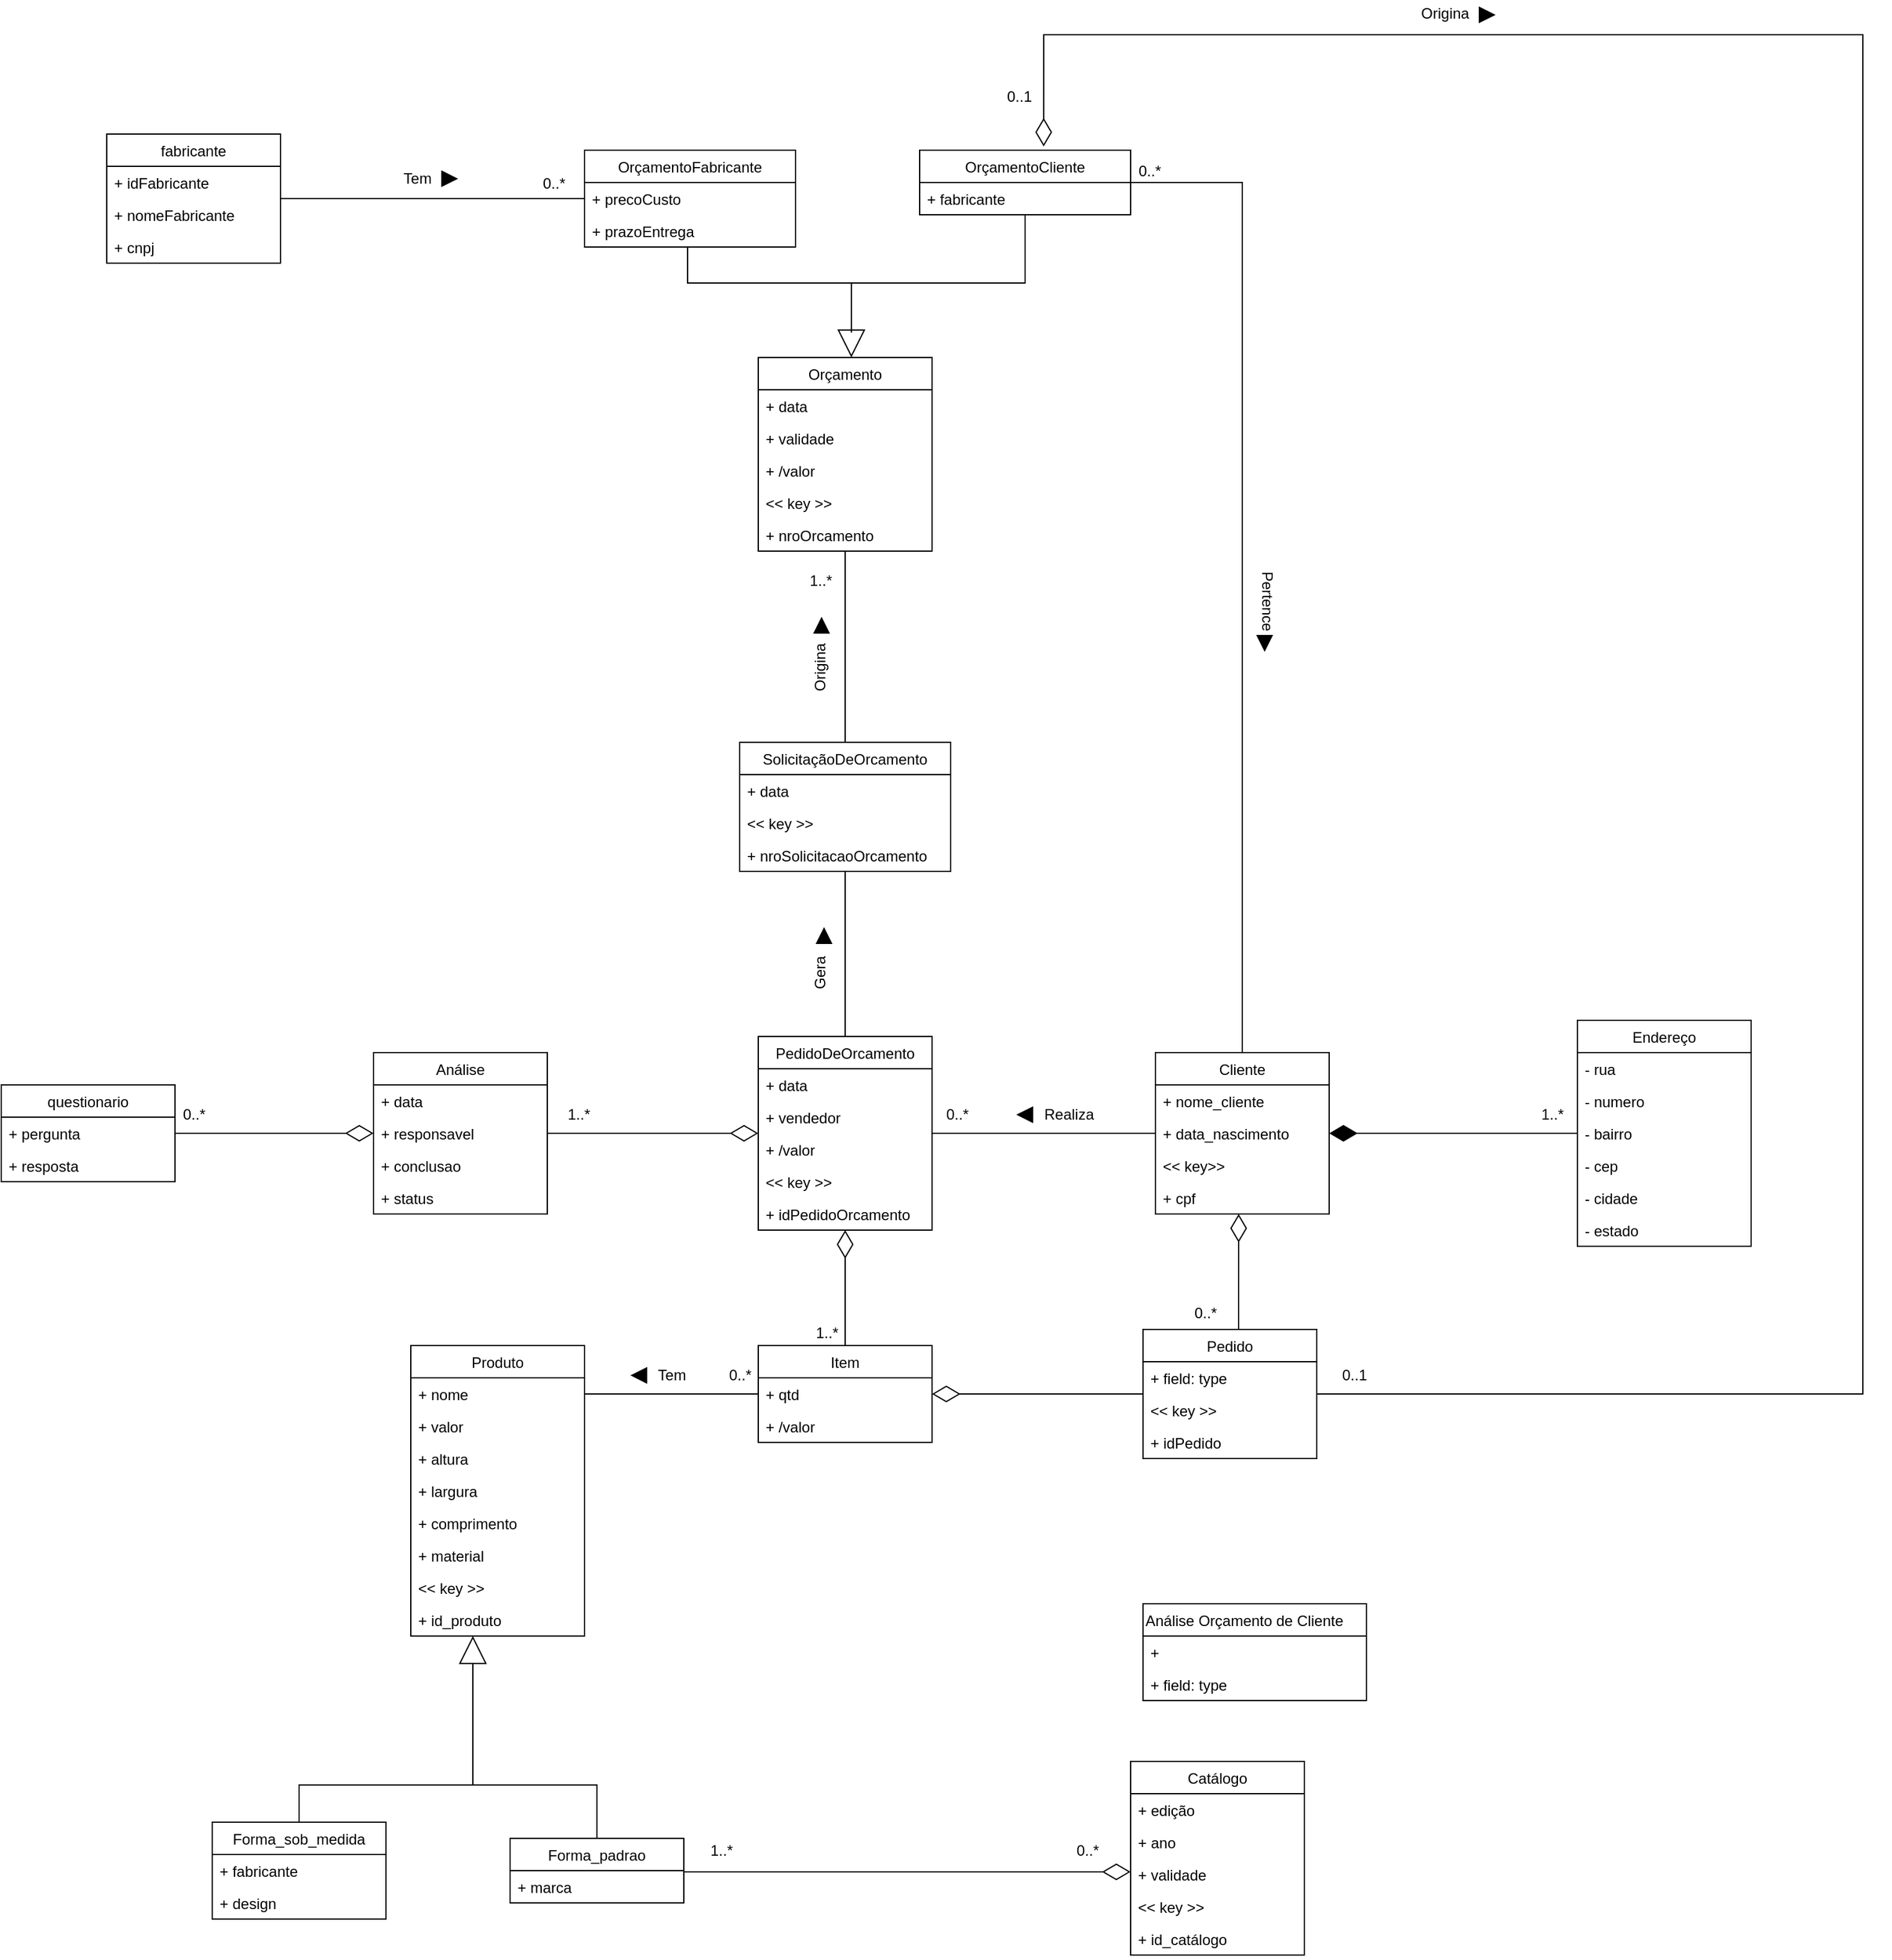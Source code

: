 <mxfile version="14.4.3" type="device"><diagram id="e2vKzV6QuCNSiU2bStXR" name="Page-1"><mxGraphModel dx="2842" dy="1806" grid="1" gridSize="10" guides="1" tooltips="1" connect="1" arrows="1" fold="1" page="1" pageScale="1" pageWidth="1169" pageHeight="827" math="0" shadow="0"><root><mxCell id="0"/><mxCell id="1" parent="0"/><mxCell id="QqTK5S3bP_zu9hFnstNz-24" style="edgeStyle=orthogonalEdgeStyle;rounded=0;orthogonalLoop=1;jettySize=auto;html=1;entryX=0.5;entryY=0;entryDx=0;entryDy=0;endArrow=none;endFill=0;startArrow=diamondThin;startFill=0;endSize=20;startSize=20;" parent="1" source="3a0KTcY0mm09DtscwTLL-5" target="QqTK5S3bP_zu9hFnstNz-14" edge="1"><mxGeometry relative="1" as="geometry"/></mxCell><mxCell id="QqTK5S3bP_zu9hFnstNz-68" style="edgeStyle=orthogonalEdgeStyle;rounded=0;orthogonalLoop=1;jettySize=auto;html=1;startSize=20;endArrow=none;endFill=0;endSize=20;" parent="1" source="3a0KTcY0mm09DtscwTLL-5" target="3a0KTcY0mm09DtscwTLL-1" edge="1"><mxGeometry relative="1" as="geometry"/></mxCell><mxCell id="3a0KTcY0mm09DtscwTLL-5" value="PedidoDeOrcamento" style="swimlane;fontStyle=0;childLayout=stackLayout;horizontal=1;startSize=26;fillColor=none;horizontalStack=0;resizeParent=1;resizeParentMax=0;resizeLast=0;collapsible=1;marginBottom=0;" parent="1" vertex="1"><mxGeometry x="560" y="87" width="140" height="156" as="geometry"/></mxCell><mxCell id="QqTK5S3bP_zu9hFnstNz-36" value="+ data" style="text;strokeColor=none;fillColor=none;align=left;verticalAlign=top;spacingLeft=4;spacingRight=4;overflow=hidden;rotatable=0;points=[[0,0.5],[1,0.5]];portConstraint=eastwest;" parent="3a0KTcY0mm09DtscwTLL-5" vertex="1"><mxGeometry y="26" width="140" height="26" as="geometry"/></mxCell><mxCell id="nL3d8wHXdZ0kr6PMxQUO-36" value="+ vendedor" style="text;strokeColor=none;fillColor=none;align=left;verticalAlign=top;spacingLeft=4;spacingRight=4;overflow=hidden;rotatable=0;points=[[0,0.5],[1,0.5]];portConstraint=eastwest;" vertex="1" parent="3a0KTcY0mm09DtscwTLL-5"><mxGeometry y="52" width="140" height="26" as="geometry"/></mxCell><mxCell id="nL3d8wHXdZ0kr6PMxQUO-37" value="+ /valor" style="text;strokeColor=none;fillColor=none;align=left;verticalAlign=top;spacingLeft=4;spacingRight=4;overflow=hidden;rotatable=0;points=[[0,0.5],[1,0.5]];portConstraint=eastwest;" vertex="1" parent="3a0KTcY0mm09DtscwTLL-5"><mxGeometry y="78" width="140" height="26" as="geometry"/></mxCell><mxCell id="QqTK5S3bP_zu9hFnstNz-37" value="&lt;&lt; key &gt;&gt;" style="text;strokeColor=none;fillColor=none;align=left;verticalAlign=top;spacingLeft=4;spacingRight=4;overflow=hidden;rotatable=0;points=[[0,0.5],[1,0.5]];portConstraint=eastwest;" parent="3a0KTcY0mm09DtscwTLL-5" vertex="1"><mxGeometry y="104" width="140" height="26" as="geometry"/></mxCell><mxCell id="3a0KTcY0mm09DtscwTLL-6" value="+ idPedidoOrcamento" style="text;strokeColor=none;fillColor=none;align=left;verticalAlign=top;spacingLeft=4;spacingRight=4;overflow=hidden;rotatable=0;points=[[0,0.5],[1,0.5]];portConstraint=eastwest;" parent="3a0KTcY0mm09DtscwTLL-5" vertex="1"><mxGeometry y="130" width="140" height="26" as="geometry"/></mxCell><mxCell id="QqTK5S3bP_zu9hFnstNz-82" style="edgeStyle=orthogonalEdgeStyle;rounded=0;orthogonalLoop=1;jettySize=auto;html=1;startArrow=none;startFill=0;startSize=20;endArrow=diamondThin;endFill=0;endSize=20;" parent="1" source="3a0KTcY0mm09DtscwTLL-9" target="3a0KTcY0mm09DtscwTLL-5" edge="1"><mxGeometry relative="1" as="geometry"/></mxCell><mxCell id="3a0KTcY0mm09DtscwTLL-9" value="Análise" style="swimlane;fontStyle=0;childLayout=stackLayout;horizontal=1;startSize=26;fillColor=none;horizontalStack=0;resizeParent=1;resizeParentMax=0;resizeLast=0;collapsible=1;marginBottom=0;" parent="1" vertex="1"><mxGeometry x="250" y="100" width="140" height="130" as="geometry"/></mxCell><mxCell id="QqTK5S3bP_zu9hFnstNz-104" value="+ data" style="text;strokeColor=none;fillColor=none;align=left;verticalAlign=top;spacingLeft=4;spacingRight=4;overflow=hidden;rotatable=0;points=[[0,0.5],[1,0.5]];portConstraint=eastwest;" parent="3a0KTcY0mm09DtscwTLL-9" vertex="1"><mxGeometry y="26" width="140" height="26" as="geometry"/></mxCell><mxCell id="QqTK5S3bP_zu9hFnstNz-103" value="+ responsavel" style="text;strokeColor=none;fillColor=none;align=left;verticalAlign=top;spacingLeft=4;spacingRight=4;overflow=hidden;rotatable=0;points=[[0,0.5],[1,0.5]];portConstraint=eastwest;" parent="3a0KTcY0mm09DtscwTLL-9" vertex="1"><mxGeometry y="52" width="140" height="26" as="geometry"/></mxCell><mxCell id="nL3d8wHXdZ0kr6PMxQUO-34" value="+ conclusao" style="text;strokeColor=none;fillColor=none;align=left;verticalAlign=top;spacingLeft=4;spacingRight=4;overflow=hidden;rotatable=0;points=[[0,0.5],[1,0.5]];portConstraint=eastwest;" vertex="1" parent="3a0KTcY0mm09DtscwTLL-9"><mxGeometry y="78" width="140" height="26" as="geometry"/></mxCell><mxCell id="nL3d8wHXdZ0kr6PMxQUO-35" value="+ status" style="text;strokeColor=none;fillColor=none;align=left;verticalAlign=top;spacingLeft=4;spacingRight=4;overflow=hidden;rotatable=0;points=[[0,0.5],[1,0.5]];portConstraint=eastwest;" vertex="1" parent="3a0KTcY0mm09DtscwTLL-9"><mxGeometry y="104" width="140" height="26" as="geometry"/></mxCell><mxCell id="nL3d8wHXdZ0kr6PMxQUO-57" style="edgeStyle=orthogonalEdgeStyle;rounded=0;orthogonalLoop=1;jettySize=auto;html=1;startArrow=none;startFill=0;startSize=20;endArrow=none;endFill=0;endSize=20;" edge="1" parent="1" source="3a0KTcY0mm09DtscwTLL-13" target="3a0KTcY0mm09DtscwTLL-21"><mxGeometry relative="1" as="geometry"/></mxCell><mxCell id="3a0KTcY0mm09DtscwTLL-13" value="fabricante" style="swimlane;fontStyle=0;childLayout=stackLayout;horizontal=1;startSize=26;fillColor=none;horizontalStack=0;resizeParent=1;resizeParentMax=0;resizeLast=0;collapsible=1;marginBottom=0;" parent="1" vertex="1"><mxGeometry x="35" y="-640" width="140" height="104" as="geometry"/></mxCell><mxCell id="3a0KTcY0mm09DtscwTLL-14" value="+ idFabricante" style="text;strokeColor=none;fillColor=none;align=left;verticalAlign=top;spacingLeft=4;spacingRight=4;overflow=hidden;rotatable=0;points=[[0,0.5],[1,0.5]];portConstraint=eastwest;" parent="3a0KTcY0mm09DtscwTLL-13" vertex="1"><mxGeometry y="26" width="140" height="26" as="geometry"/></mxCell><mxCell id="5_HMCY0WRMJy622-pJbX-13" value="+ nomeFabricante" style="text;strokeColor=none;fillColor=none;align=left;verticalAlign=top;spacingLeft=4;spacingRight=4;overflow=hidden;rotatable=0;points=[[0,0.5],[1,0.5]];portConstraint=eastwest;" parent="3a0KTcY0mm09DtscwTLL-13" vertex="1"><mxGeometry y="52" width="140" height="26" as="geometry"/></mxCell><mxCell id="3a0KTcY0mm09DtscwTLL-15" value="+ cnpj" style="text;strokeColor=none;fillColor=none;align=left;verticalAlign=top;spacingLeft=4;spacingRight=4;overflow=hidden;rotatable=0;points=[[0,0.5],[1,0.5]];portConstraint=eastwest;" parent="3a0KTcY0mm09DtscwTLL-13" vertex="1"><mxGeometry y="78" width="140" height="26" as="geometry"/></mxCell><mxCell id="QqTK5S3bP_zu9hFnstNz-92" style="edgeStyle=orthogonalEdgeStyle;rounded=0;orthogonalLoop=1;jettySize=auto;html=1;entryX=0.5;entryY=0;entryDx=0;entryDy=0;startArrow=none;startFill=0;startSize=14;endArrow=none;endFill=0;endSize=14;" parent="1" source="3a0KTcY0mm09DtscwTLL-17" target="3a0KTcY0mm09DtscwTLL-5" edge="1"><mxGeometry relative="1" as="geometry"/></mxCell><mxCell id="3a0KTcY0mm09DtscwTLL-17" value="SolicitaçãoDeOrcamento" style="swimlane;fontStyle=0;childLayout=stackLayout;horizontal=1;startSize=26;fillColor=none;horizontalStack=0;resizeParent=1;resizeParentMax=0;resizeLast=0;collapsible=1;marginBottom=0;" parent="1" vertex="1"><mxGeometry x="545" y="-150" width="170" height="104" as="geometry"/></mxCell><mxCell id="nL3d8wHXdZ0kr6PMxQUO-42" value="+ data" style="text;strokeColor=none;fillColor=none;align=left;verticalAlign=top;spacingLeft=4;spacingRight=4;overflow=hidden;rotatable=0;points=[[0,0.5],[1,0.5]];portConstraint=eastwest;" vertex="1" parent="3a0KTcY0mm09DtscwTLL-17"><mxGeometry y="26" width="170" height="26" as="geometry"/></mxCell><mxCell id="nL3d8wHXdZ0kr6PMxQUO-43" value="&lt;&lt; key &gt;&gt;" style="text;strokeColor=none;fillColor=none;align=left;verticalAlign=top;spacingLeft=4;spacingRight=4;overflow=hidden;rotatable=0;points=[[0,0.5],[1,0.5]];portConstraint=eastwest;" vertex="1" parent="3a0KTcY0mm09DtscwTLL-17"><mxGeometry y="52" width="170" height="26" as="geometry"/></mxCell><mxCell id="nL3d8wHXdZ0kr6PMxQUO-45" value="+ nroSolicitacaoOrcamento" style="text;strokeColor=none;fillColor=none;align=left;verticalAlign=top;spacingLeft=4;spacingRight=4;overflow=hidden;rotatable=0;points=[[0,0.5],[1,0.5]];portConstraint=eastwest;" vertex="1" parent="3a0KTcY0mm09DtscwTLL-17"><mxGeometry y="78" width="170" height="26" as="geometry"/></mxCell><mxCell id="nL3d8wHXdZ0kr6PMxQUO-55" style="edgeStyle=orthogonalEdgeStyle;rounded=0;orthogonalLoop=1;jettySize=auto;html=1;startArrow=none;startFill=0;startSize=20;endArrow=block;endFill=0;endSize=20;" edge="1" parent="1" source="3a0KTcY0mm09DtscwTLL-21" target="QqTK5S3bP_zu9hFnstNz-26"><mxGeometry relative="1" as="geometry"><Array as="points"><mxPoint x="503" y="-520"/><mxPoint x="635" y="-520"/></Array></mxGeometry></mxCell><mxCell id="3a0KTcY0mm09DtscwTLL-21" value="OrçamentoFabricante" style="swimlane;fontStyle=0;childLayout=stackLayout;horizontal=1;startSize=26;fillColor=none;horizontalStack=0;resizeParent=1;resizeParentMax=0;resizeLast=0;collapsible=1;marginBottom=0;" parent="1" vertex="1"><mxGeometry x="420" y="-627" width="170" height="78" as="geometry"/></mxCell><mxCell id="nL3d8wHXdZ0kr6PMxQUO-70" value="+ precoCusto" style="text;strokeColor=none;fillColor=none;align=left;verticalAlign=top;spacingLeft=4;spacingRight=4;overflow=hidden;rotatable=0;points=[[0,0.5],[1,0.5]];portConstraint=eastwest;" vertex="1" parent="3a0KTcY0mm09DtscwTLL-21"><mxGeometry y="26" width="170" height="26" as="geometry"/></mxCell><mxCell id="nL3d8wHXdZ0kr6PMxQUO-71" value="+ prazoEntrega" style="text;strokeColor=none;fillColor=none;align=left;verticalAlign=top;spacingLeft=4;spacingRight=4;overflow=hidden;rotatable=0;points=[[0,0.5],[1,0.5]];portConstraint=eastwest;" vertex="1" parent="3a0KTcY0mm09DtscwTLL-21"><mxGeometry y="52" width="170" height="26" as="geometry"/></mxCell><mxCell id="QqTK5S3bP_zu9hFnstNz-48" style="edgeStyle=orthogonalEdgeStyle;rounded=0;orthogonalLoop=1;jettySize=auto;html=1;endArrow=diamondThin;endFill=1;endSize=20;startSize=20;" parent="1" source="QqTK5S3bP_zu9hFnstNz-6" target="3a0KTcY0mm09DtscwTLL-1" edge="1"><mxGeometry relative="1" as="geometry"/></mxCell><mxCell id="QqTK5S3bP_zu9hFnstNz-6" value="Endereço" style="swimlane;fontStyle=0;childLayout=stackLayout;horizontal=1;startSize=26;fillColor=none;horizontalStack=0;resizeParent=1;resizeParentMax=0;resizeLast=0;collapsible=1;marginBottom=0;" parent="1" vertex="1"><mxGeometry x="1220" y="74" width="140" height="182" as="geometry"/></mxCell><mxCell id="QqTK5S3bP_zu9hFnstNz-7" value="- rua" style="text;strokeColor=none;fillColor=none;align=left;verticalAlign=top;spacingLeft=4;spacingRight=4;overflow=hidden;rotatable=0;points=[[0,0.5],[1,0.5]];portConstraint=eastwest;" parent="QqTK5S3bP_zu9hFnstNz-6" vertex="1"><mxGeometry y="26" width="140" height="26" as="geometry"/></mxCell><mxCell id="QqTK5S3bP_zu9hFnstNz-8" value="- numero" style="text;strokeColor=none;fillColor=none;align=left;verticalAlign=top;spacingLeft=4;spacingRight=4;overflow=hidden;rotatable=0;points=[[0,0.5],[1,0.5]];portConstraint=eastwest;" parent="QqTK5S3bP_zu9hFnstNz-6" vertex="1"><mxGeometry y="52" width="140" height="26" as="geometry"/></mxCell><mxCell id="QqTK5S3bP_zu9hFnstNz-9" value="- bairro" style="text;strokeColor=none;fillColor=none;align=left;verticalAlign=top;spacingLeft=4;spacingRight=4;overflow=hidden;rotatable=0;points=[[0,0.5],[1,0.5]];portConstraint=eastwest;" parent="QqTK5S3bP_zu9hFnstNz-6" vertex="1"><mxGeometry y="78" width="140" height="26" as="geometry"/></mxCell><mxCell id="QqTK5S3bP_zu9hFnstNz-10" value="- cep" style="text;strokeColor=none;fillColor=none;align=left;verticalAlign=top;spacingLeft=4;spacingRight=4;overflow=hidden;rotatable=0;points=[[0,0.5],[1,0.5]];portConstraint=eastwest;" parent="QqTK5S3bP_zu9hFnstNz-6" vertex="1"><mxGeometry y="104" width="140" height="26" as="geometry"/></mxCell><mxCell id="QqTK5S3bP_zu9hFnstNz-11" value="- cidade" style="text;strokeColor=none;fillColor=none;align=left;verticalAlign=top;spacingLeft=4;spacingRight=4;overflow=hidden;rotatable=0;points=[[0,0.5],[1,0.5]];portConstraint=eastwest;" parent="QqTK5S3bP_zu9hFnstNz-6" vertex="1"><mxGeometry y="130" width="140" height="26" as="geometry"/></mxCell><mxCell id="QqTK5S3bP_zu9hFnstNz-12" value="- estado" style="text;strokeColor=none;fillColor=none;align=left;verticalAlign=top;spacingLeft=4;spacingRight=4;overflow=hidden;rotatable=0;points=[[0,0.5],[1,0.5]];portConstraint=eastwest;" parent="QqTK5S3bP_zu9hFnstNz-6" vertex="1"><mxGeometry y="156" width="140" height="26" as="geometry"/></mxCell><mxCell id="QqTK5S3bP_zu9hFnstNz-14" value="Item" style="swimlane;fontStyle=0;childLayout=stackLayout;horizontal=1;startSize=26;fillColor=none;horizontalStack=0;resizeParent=1;resizeParentMax=0;resizeLast=0;collapsible=1;marginBottom=0;align=center;" parent="1" vertex="1"><mxGeometry x="560" y="336" width="140" height="78" as="geometry"/></mxCell><mxCell id="QqTK5S3bP_zu9hFnstNz-15" value="+ qtd" style="text;strokeColor=none;fillColor=none;align=left;verticalAlign=top;spacingLeft=4;spacingRight=4;overflow=hidden;rotatable=0;points=[[0,0.5],[1,0.5]];portConstraint=eastwest;" parent="QqTK5S3bP_zu9hFnstNz-14" vertex="1"><mxGeometry y="26" width="140" height="26" as="geometry"/></mxCell><mxCell id="QqTK5S3bP_zu9hFnstNz-16" value="+ /valor" style="text;strokeColor=none;fillColor=none;align=left;verticalAlign=top;spacingLeft=4;spacingRight=4;overflow=hidden;rotatable=0;points=[[0,0.5],[1,0.5]];portConstraint=eastwest;" parent="QqTK5S3bP_zu9hFnstNz-14" vertex="1"><mxGeometry y="52" width="140" height="26" as="geometry"/></mxCell><mxCell id="QqTK5S3bP_zu9hFnstNz-67" style="edgeStyle=orthogonalEdgeStyle;rounded=0;orthogonalLoop=1;jettySize=auto;html=1;startSize=20;endArrow=none;endFill=0;endSize=20;" parent="1" source="QqTK5S3bP_zu9hFnstNz-18" target="QqTK5S3bP_zu9hFnstNz-14" edge="1"><mxGeometry relative="1" as="geometry"><Array as="points"><mxPoint x="460" y="375"/><mxPoint x="460" y="375"/></Array></mxGeometry></mxCell><mxCell id="QqTK5S3bP_zu9hFnstNz-18" value="Produto" style="swimlane;fontStyle=0;childLayout=stackLayout;horizontal=1;startSize=26;fillColor=none;horizontalStack=0;resizeParent=1;resizeParentMax=0;resizeLast=0;collapsible=1;marginBottom=0;align=center;" parent="1" vertex="1"><mxGeometry x="280" y="336" width="140" height="234" as="geometry"/></mxCell><mxCell id="QqTK5S3bP_zu9hFnstNz-19" value="+ nome" style="text;strokeColor=none;fillColor=none;align=left;verticalAlign=top;spacingLeft=4;spacingRight=4;overflow=hidden;rotatable=0;points=[[0,0.5],[1,0.5]];portConstraint=eastwest;" parent="QqTK5S3bP_zu9hFnstNz-18" vertex="1"><mxGeometry y="26" width="140" height="26" as="geometry"/></mxCell><mxCell id="QqTK5S3bP_zu9hFnstNz-20" value="+ valor" style="text;strokeColor=none;fillColor=none;align=left;verticalAlign=top;spacingLeft=4;spacingRight=4;overflow=hidden;rotatable=0;points=[[0,0.5],[1,0.5]];portConstraint=eastwest;" parent="QqTK5S3bP_zu9hFnstNz-18" vertex="1"><mxGeometry y="52" width="140" height="26" as="geometry"/></mxCell><mxCell id="QqTK5S3bP_zu9hFnstNz-40" value="+ altura" style="text;strokeColor=none;fillColor=none;align=left;verticalAlign=top;spacingLeft=4;spacingRight=4;overflow=hidden;rotatable=0;points=[[0,0.5],[1,0.5]];portConstraint=eastwest;" parent="QqTK5S3bP_zu9hFnstNz-18" vertex="1"><mxGeometry y="78" width="140" height="26" as="geometry"/></mxCell><mxCell id="QqTK5S3bP_zu9hFnstNz-41" value="+ largura" style="text;strokeColor=none;fillColor=none;align=left;verticalAlign=top;spacingLeft=4;spacingRight=4;overflow=hidden;rotatable=0;points=[[0,0.5],[1,0.5]];portConstraint=eastwest;" parent="QqTK5S3bP_zu9hFnstNz-18" vertex="1"><mxGeometry y="104" width="140" height="26" as="geometry"/></mxCell><mxCell id="QqTK5S3bP_zu9hFnstNz-42" value="+ comprimento" style="text;strokeColor=none;fillColor=none;align=left;verticalAlign=top;spacingLeft=4;spacingRight=4;overflow=hidden;rotatable=0;points=[[0,0.5],[1,0.5]];portConstraint=eastwest;" parent="QqTK5S3bP_zu9hFnstNz-18" vertex="1"><mxGeometry y="130" width="140" height="26" as="geometry"/></mxCell><mxCell id="QqTK5S3bP_zu9hFnstNz-44" value="+ material" style="text;strokeColor=none;fillColor=none;align=left;verticalAlign=top;spacingLeft=4;spacingRight=4;overflow=hidden;rotatable=0;points=[[0,0.5],[1,0.5]];portConstraint=eastwest;" parent="QqTK5S3bP_zu9hFnstNz-18" vertex="1"><mxGeometry y="156" width="140" height="26" as="geometry"/></mxCell><mxCell id="nL3d8wHXdZ0kr6PMxQUO-83" value="&lt;&lt; key &gt;&gt;" style="text;strokeColor=none;fillColor=none;align=left;verticalAlign=top;spacingLeft=4;spacingRight=4;overflow=hidden;rotatable=0;points=[[0,0.5],[1,0.5]];portConstraint=eastwest;" vertex="1" parent="QqTK5S3bP_zu9hFnstNz-18"><mxGeometry y="182" width="140" height="26" as="geometry"/></mxCell><mxCell id="QqTK5S3bP_zu9hFnstNz-21" value="+ id_produto" style="text;strokeColor=none;fillColor=none;align=left;verticalAlign=top;spacingLeft=4;spacingRight=4;overflow=hidden;rotatable=0;points=[[0,0.5],[1,0.5]];portConstraint=eastwest;" parent="QqTK5S3bP_zu9hFnstNz-18" vertex="1"><mxGeometry y="208" width="140" height="26" as="geometry"/></mxCell><mxCell id="QqTK5S3bP_zu9hFnstNz-93" style="edgeStyle=orthogonalEdgeStyle;rounded=0;orthogonalLoop=1;jettySize=auto;html=1;startArrow=none;startFill=0;startSize=14;endArrow=none;endFill=0;endSize=14;" parent="1" source="QqTK5S3bP_zu9hFnstNz-26" target="3a0KTcY0mm09DtscwTLL-17" edge="1"><mxGeometry relative="1" as="geometry"/></mxCell><mxCell id="QqTK5S3bP_zu9hFnstNz-26" value="Orçamento" style="swimlane;fontStyle=0;childLayout=stackLayout;horizontal=1;startSize=26;fillColor=none;horizontalStack=0;resizeParent=1;resizeParentMax=0;resizeLast=0;collapsible=1;marginBottom=0;align=center;" parent="1" vertex="1"><mxGeometry x="560" y="-460" width="140" height="156" as="geometry"/></mxCell><mxCell id="nL3d8wHXdZ0kr6PMxQUO-41" value="+ data" style="text;strokeColor=none;fillColor=none;align=left;verticalAlign=top;spacingLeft=4;spacingRight=4;overflow=hidden;rotatable=0;points=[[0,0.5],[1,0.5]];portConstraint=eastwest;" vertex="1" parent="QqTK5S3bP_zu9hFnstNz-26"><mxGeometry y="26" width="140" height="26" as="geometry"/></mxCell><mxCell id="nL3d8wHXdZ0kr6PMxQUO-63" value="+ validade" style="text;strokeColor=none;fillColor=none;align=left;verticalAlign=top;spacingLeft=4;spacingRight=4;overflow=hidden;rotatable=0;points=[[0,0.5],[1,0.5]];portConstraint=eastwest;" vertex="1" parent="QqTK5S3bP_zu9hFnstNz-26"><mxGeometry y="52" width="140" height="26" as="geometry"/></mxCell><mxCell id="nL3d8wHXdZ0kr6PMxQUO-64" value="+ /valor" style="text;strokeColor=none;fillColor=none;align=left;verticalAlign=top;spacingLeft=4;spacingRight=4;overflow=hidden;rotatable=0;points=[[0,0.5],[1,0.5]];portConstraint=eastwest;" vertex="1" parent="QqTK5S3bP_zu9hFnstNz-26"><mxGeometry y="78" width="140" height="26" as="geometry"/></mxCell><mxCell id="nL3d8wHXdZ0kr6PMxQUO-44" value="&lt;&lt; key &gt;&gt;" style="text;strokeColor=none;fillColor=none;align=left;verticalAlign=top;spacingLeft=4;spacingRight=4;overflow=hidden;rotatable=0;points=[[0,0.5],[1,0.5]];portConstraint=eastwest;" vertex="1" parent="QqTK5S3bP_zu9hFnstNz-26"><mxGeometry y="104" width="140" height="26" as="geometry"/></mxCell><mxCell id="nL3d8wHXdZ0kr6PMxQUO-46" value="+ nroOrcamento" style="text;strokeColor=none;fillColor=none;align=left;verticalAlign=top;spacingLeft=4;spacingRight=4;overflow=hidden;rotatable=0;points=[[0,0.5],[1,0.5]];portConstraint=eastwest;" vertex="1" parent="QqTK5S3bP_zu9hFnstNz-26"><mxGeometry y="130" width="140" height="26" as="geometry"/></mxCell><mxCell id="QqTK5S3bP_zu9hFnstNz-83" style="edgeStyle=orthogonalEdgeStyle;rounded=0;orthogonalLoop=1;jettySize=auto;html=1;startArrow=none;startFill=0;startSize=14;endArrow=diamondThin;endFill=0;endSize=20;" parent="1" source="QqTK5S3bP_zu9hFnstNz-31" target="3a0KTcY0mm09DtscwTLL-9" edge="1"><mxGeometry relative="1" as="geometry"/></mxCell><mxCell id="QqTK5S3bP_zu9hFnstNz-31" value="questionario" style="swimlane;fontStyle=0;childLayout=stackLayout;horizontal=1;startSize=26;fillColor=none;horizontalStack=0;resizeParent=1;resizeParentMax=0;resizeLast=0;collapsible=1;marginBottom=0;align=center;" parent="1" vertex="1"><mxGeometry x="-50" y="126" width="140" height="78" as="geometry"/></mxCell><mxCell id="nL3d8wHXdZ0kr6PMxQUO-28" value="+ pergunta" style="text;strokeColor=none;fillColor=none;align=left;verticalAlign=top;spacingLeft=4;spacingRight=4;overflow=hidden;rotatable=0;points=[[0,0.5],[1,0.5]];portConstraint=eastwest;" vertex="1" parent="QqTK5S3bP_zu9hFnstNz-31"><mxGeometry y="26" width="140" height="26" as="geometry"/></mxCell><mxCell id="nL3d8wHXdZ0kr6PMxQUO-29" value="+ resposta" style="text;strokeColor=none;fillColor=none;align=left;verticalAlign=top;spacingLeft=4;spacingRight=4;overflow=hidden;rotatable=0;points=[[0,0.5],[1,0.5]];portConstraint=eastwest;" vertex="1" parent="QqTK5S3bP_zu9hFnstNz-31"><mxGeometry y="52" width="140" height="26" as="geometry"/></mxCell><mxCell id="QqTK5S3bP_zu9hFnstNz-43" style="edgeStyle=orthogonalEdgeStyle;rounded=0;orthogonalLoop=1;jettySize=auto;html=1;endArrow=block;endFill=0;startArrow=none;startFill=0;endSize=20;exitX=0.5;exitY=0;exitDx=0;exitDy=0;" parent="1" source="QqTK5S3bP_zu9hFnstNz-39" target="QqTK5S3bP_zu9hFnstNz-18" edge="1"><mxGeometry relative="1" as="geometry"><Array as="points"><mxPoint x="330" y="690"/></Array></mxGeometry></mxCell><mxCell id="QqTK5S3bP_zu9hFnstNz-39" value="Forma_sob_medida" style="swimlane;fontStyle=0;childLayout=stackLayout;horizontal=1;startSize=26;fillColor=none;horizontalStack=0;resizeParent=1;resizeParentMax=0;resizeLast=0;collapsible=1;marginBottom=0;align=center;" parent="1" vertex="1"><mxGeometry x="120" y="720" width="140" height="78" as="geometry"/></mxCell><mxCell id="nL3d8wHXdZ0kr6PMxQUO-10" value="+ fabricante" style="text;strokeColor=none;fillColor=none;align=left;verticalAlign=top;spacingLeft=4;spacingRight=4;overflow=hidden;rotatable=0;points=[[0,0.5],[1,0.5]];portConstraint=eastwest;" vertex="1" parent="QqTK5S3bP_zu9hFnstNz-39"><mxGeometry y="26" width="140" height="26" as="geometry"/></mxCell><mxCell id="QqTK5S3bP_zu9hFnstNz-45" value="+ design" style="text;strokeColor=none;fillColor=none;align=left;verticalAlign=top;spacingLeft=4;spacingRight=4;overflow=hidden;rotatable=0;points=[[0,0.5],[1,0.5]];portConstraint=eastwest;" parent="QqTK5S3bP_zu9hFnstNz-39" vertex="1"><mxGeometry y="52" width="140" height="26" as="geometry"/></mxCell><mxCell id="3a0KTcY0mm09DtscwTLL-1" value="Cliente" style="swimlane;fontStyle=0;childLayout=stackLayout;horizontal=1;startSize=26;fillColor=none;horizontalStack=0;resizeParent=1;resizeParentMax=0;resizeLast=0;collapsible=1;marginBottom=0;" parent="1" vertex="1"><mxGeometry x="880" y="100" width="140" height="130" as="geometry"/></mxCell><mxCell id="3a0KTcY0mm09DtscwTLL-2" value="+ nome_cliente" style="text;strokeColor=none;fillColor=none;align=left;verticalAlign=top;spacingLeft=4;spacingRight=4;overflow=hidden;rotatable=0;points=[[0,0.5],[1,0.5]];portConstraint=eastwest;" parent="3a0KTcY0mm09DtscwTLL-1" vertex="1"><mxGeometry y="26" width="140" height="26" as="geometry"/></mxCell><mxCell id="5_HMCY0WRMJy622-pJbX-9" value="+ data_nascimento" style="text;strokeColor=none;fillColor=none;align=left;verticalAlign=top;spacingLeft=4;spacingRight=4;overflow=hidden;rotatable=0;points=[[0,0.5],[1,0.5]];portConstraint=eastwest;" parent="3a0KTcY0mm09DtscwTLL-1" vertex="1"><mxGeometry y="52" width="140" height="26" as="geometry"/></mxCell><mxCell id="QqTK5S3bP_zu9hFnstNz-1" value="&lt;&lt; key&gt;&gt;" style="text;strokeColor=none;fillColor=none;align=left;verticalAlign=top;spacingLeft=4;spacingRight=4;overflow=hidden;rotatable=0;points=[[0,0.5],[1,0.5]];portConstraint=eastwest;" parent="3a0KTcY0mm09DtscwTLL-1" vertex="1"><mxGeometry y="78" width="140" height="26" as="geometry"/></mxCell><mxCell id="3a0KTcY0mm09DtscwTLL-4" value="+ cpf" style="text;strokeColor=none;fillColor=none;align=left;verticalAlign=top;spacingLeft=4;spacingRight=4;overflow=hidden;rotatable=0;points=[[0,0.5],[1,0.5]];portConstraint=eastwest;" parent="3a0KTcY0mm09DtscwTLL-1" vertex="1"><mxGeometry y="104" width="140" height="26" as="geometry"/></mxCell><mxCell id="QqTK5S3bP_zu9hFnstNz-69" style="edgeStyle=orthogonalEdgeStyle;rounded=0;orthogonalLoop=1;jettySize=auto;html=1;entryX=0.5;entryY=0;entryDx=0;entryDy=0;startSize=20;endArrow=none;endFill=0;endSize=20;" parent="1" source="QqTK5S3bP_zu9hFnstNz-51" target="3a0KTcY0mm09DtscwTLL-1" edge="1"><mxGeometry relative="1" as="geometry"/></mxCell><mxCell id="nL3d8wHXdZ0kr6PMxQUO-56" style="edgeStyle=orthogonalEdgeStyle;rounded=0;orthogonalLoop=1;jettySize=auto;html=1;startArrow=none;startFill=0;startSize=20;endArrow=none;endFill=0;endSize=20;" edge="1" parent="1" source="QqTK5S3bP_zu9hFnstNz-51"><mxGeometry relative="1" as="geometry"><mxPoint x="635" y="-480" as="targetPoint"/><Array as="points"><mxPoint x="775" y="-520"/><mxPoint x="635" y="-520"/></Array></mxGeometry></mxCell><mxCell id="QqTK5S3bP_zu9hFnstNz-51" value="OrçamentoCliente" style="swimlane;fontStyle=0;childLayout=stackLayout;horizontal=1;startSize=26;fillColor=none;horizontalStack=0;resizeParent=1;resizeParentMax=0;resizeLast=0;collapsible=1;marginBottom=0;" parent="1" vertex="1"><mxGeometry x="690" y="-627" width="170" height="52" as="geometry"/></mxCell><mxCell id="QqTK5S3bP_zu9hFnstNz-54" value="+ fabricante" style="text;strokeColor=none;fillColor=none;align=left;verticalAlign=top;spacingLeft=4;spacingRight=4;overflow=hidden;rotatable=0;points=[[0,0.5],[1,0.5]];portConstraint=eastwest;" parent="QqTK5S3bP_zu9hFnstNz-51" vertex="1"><mxGeometry y="26" width="170" height="26" as="geometry"/></mxCell><mxCell id="QqTK5S3bP_zu9hFnstNz-70" value="1..*" style="text;html=1;strokeColor=none;fillColor=none;align=center;verticalAlign=middle;whiteSpace=wrap;rounded=0;" parent="1" vertex="1"><mxGeometry x="1180" y="140" width="40" height="20" as="geometry"/></mxCell><mxCell id="QqTK5S3bP_zu9hFnstNz-72" value="0..*" style="text;html=1;align=center;verticalAlign=middle;resizable=0;points=[];autosize=1;" parent="1" vertex="1"><mxGeometry x="705" y="140" width="30" height="20" as="geometry"/></mxCell><mxCell id="QqTK5S3bP_zu9hFnstNz-73" value="1..*" style="text;html=1;align=center;verticalAlign=middle;resizable=0;points=[];autosize=1;" parent="1" vertex="1"><mxGeometry x="600" y="316" width="30" height="20" as="geometry"/></mxCell><mxCell id="QqTK5S3bP_zu9hFnstNz-75" value="0..*" style="text;html=1;align=center;verticalAlign=middle;resizable=0;points=[];autosize=1;" parent="1" vertex="1"><mxGeometry x="530" y="350" width="30" height="20" as="geometry"/></mxCell><mxCell id="QqTK5S3bP_zu9hFnstNz-85" value="1..*" style="text;html=1;align=center;verticalAlign=middle;resizable=0;points=[];autosize=1;" parent="1" vertex="1"><mxGeometry x="400" y="140" width="30" height="20" as="geometry"/></mxCell><mxCell id="QqTK5S3bP_zu9hFnstNz-86" value="0..*" style="text;html=1;align=center;verticalAlign=middle;resizable=0;points=[];autosize=1;" parent="1" vertex="1"><mxGeometry x="90" y="140" width="30" height="20" as="geometry"/></mxCell><mxCell id="QqTK5S3bP_zu9hFnstNz-98" value="0..*" style="text;html=1;align=center;verticalAlign=middle;resizable=0;points=[];autosize=1;" parent="1" vertex="1"><mxGeometry x="380" y="-610" width="30" height="20" as="geometry"/></mxCell><mxCell id="QqTK5S3bP_zu9hFnstNz-101" value="0..*" style="text;html=1;align=center;verticalAlign=middle;resizable=0;points=[];autosize=1;" parent="1" vertex="1"><mxGeometry x="860" y="-620" width="30" height="20" as="geometry"/></mxCell><mxCell id="nL3d8wHXdZ0kr6PMxQUO-16" style="edgeStyle=orthogonalEdgeStyle;rounded=0;orthogonalLoop=1;jettySize=auto;html=1;endArrow=none;endFill=0;" edge="1" parent="1" source="nL3d8wHXdZ0kr6PMxQUO-1"><mxGeometry relative="1" as="geometry"><mxPoint x="330" y="600" as="targetPoint"/><Array as="points"><mxPoint x="430" y="690"/><mxPoint x="330" y="690"/></Array></mxGeometry></mxCell><mxCell id="nL3d8wHXdZ0kr6PMxQUO-1" value="Forma_padrao" style="swimlane;fontStyle=0;childLayout=stackLayout;horizontal=1;startSize=26;fillColor=none;horizontalStack=0;resizeParent=1;resizeParentMax=0;resizeLast=0;collapsible=1;marginBottom=0;align=center;" vertex="1" parent="1"><mxGeometry x="360" y="733" width="140" height="52" as="geometry"/></mxCell><mxCell id="nL3d8wHXdZ0kr6PMxQUO-11" value="+ marca" style="text;strokeColor=none;fillColor=none;align=left;verticalAlign=top;spacingLeft=4;spacingRight=4;overflow=hidden;rotatable=0;points=[[0,0.5],[1,0.5]];portConstraint=eastwest;" vertex="1" parent="nL3d8wHXdZ0kr6PMxQUO-1"><mxGeometry y="26" width="140" height="26" as="geometry"/></mxCell><mxCell id="nL3d8wHXdZ0kr6PMxQUO-19" style="edgeStyle=orthogonalEdgeStyle;rounded=0;orthogonalLoop=1;jettySize=auto;html=1;entryX=1;entryY=0.5;entryDx=0;entryDy=0;endArrow=none;endFill=0;endSize=20;startSize=20;startArrow=diamondThin;startFill=0;" edge="1" parent="1" source="nL3d8wHXdZ0kr6PMxQUO-12" target="nL3d8wHXdZ0kr6PMxQUO-11"><mxGeometry relative="1" as="geometry"><Array as="points"><mxPoint x="500" y="760"/></Array></mxGeometry></mxCell><mxCell id="nL3d8wHXdZ0kr6PMxQUO-12" value="Catálogo" style="swimlane;fontStyle=0;childLayout=stackLayout;horizontal=1;startSize=26;fillColor=none;horizontalStack=0;resizeParent=1;resizeParentMax=0;resizeLast=0;collapsible=1;marginBottom=0;" vertex="1" parent="1"><mxGeometry x="860" y="671" width="140" height="156" as="geometry"/></mxCell><mxCell id="nL3d8wHXdZ0kr6PMxQUO-17" value="+ edição" style="text;strokeColor=none;fillColor=none;align=left;verticalAlign=top;spacingLeft=4;spacingRight=4;overflow=hidden;rotatable=0;points=[[0,0.5],[1,0.5]];portConstraint=eastwest;" vertex="1" parent="nL3d8wHXdZ0kr6PMxQUO-12"><mxGeometry y="26" width="140" height="26" as="geometry"/></mxCell><mxCell id="nL3d8wHXdZ0kr6PMxQUO-18" value="+ ano" style="text;strokeColor=none;fillColor=none;align=left;verticalAlign=top;spacingLeft=4;spacingRight=4;overflow=hidden;rotatable=0;points=[[0,0.5],[1,0.5]];portConstraint=eastwest;" vertex="1" parent="nL3d8wHXdZ0kr6PMxQUO-12"><mxGeometry y="52" width="140" height="26" as="geometry"/></mxCell><mxCell id="nL3d8wHXdZ0kr6PMxQUO-20" value="+ validade" style="text;strokeColor=none;fillColor=none;align=left;verticalAlign=top;spacingLeft=4;spacingRight=4;overflow=hidden;rotatable=0;points=[[0,0.5],[1,0.5]];portConstraint=eastwest;" vertex="1" parent="nL3d8wHXdZ0kr6PMxQUO-12"><mxGeometry y="78" width="140" height="26" as="geometry"/></mxCell><mxCell id="QqTK5S3bP_zu9hFnstNz-22" value="&lt;&lt; key &gt;&gt;" style="text;strokeColor=none;fillColor=none;align=left;verticalAlign=top;spacingLeft=4;spacingRight=4;overflow=hidden;rotatable=0;points=[[0,0.5],[1,0.5]];portConstraint=eastwest;" parent="nL3d8wHXdZ0kr6PMxQUO-12" vertex="1"><mxGeometry y="104" width="140" height="26" as="geometry"/></mxCell><mxCell id="nL3d8wHXdZ0kr6PMxQUO-15" value="+ id_catálogo" style="text;strokeColor=none;fillColor=none;align=left;verticalAlign=top;spacingLeft=4;spacingRight=4;overflow=hidden;rotatable=0;points=[[0,0.5],[1,0.5]];portConstraint=eastwest;" vertex="1" parent="nL3d8wHXdZ0kr6PMxQUO-12"><mxGeometry y="130" width="140" height="26" as="geometry"/></mxCell><mxCell id="nL3d8wHXdZ0kr6PMxQUO-21" value="0..*" style="text;html=1;align=center;verticalAlign=middle;resizable=0;points=[];autosize=1;" vertex="1" parent="1"><mxGeometry x="810" y="733" width="30" height="20" as="geometry"/></mxCell><mxCell id="nL3d8wHXdZ0kr6PMxQUO-22" value="1..*" style="text;html=1;align=center;verticalAlign=middle;resizable=0;points=[];autosize=1;" vertex="1" parent="1"><mxGeometry x="515" y="733" width="30" height="20" as="geometry"/></mxCell><mxCell id="nL3d8wHXdZ0kr6PMxQUO-40" value="" style="group" vertex="1" connectable="0" parent="1"><mxGeometry x="458" y="350" width="52" height="20" as="geometry"/></mxCell><mxCell id="nL3d8wHXdZ0kr6PMxQUO-38" value="Tem" style="text;html=1;align=center;verticalAlign=middle;resizable=0;points=[];autosize=1;" vertex="1" parent="nL3d8wHXdZ0kr6PMxQUO-40"><mxGeometry x="12" width="40" height="20" as="geometry"/></mxCell><mxCell id="nL3d8wHXdZ0kr6PMxQUO-39" value="" style="triangle;whiteSpace=wrap;html=1;align=left;fillColor=#000000;rotation=-180;" vertex="1" parent="nL3d8wHXdZ0kr6PMxQUO-40"><mxGeometry y="4" width="12" height="12" as="geometry"/></mxCell><mxCell id="nL3d8wHXdZ0kr6PMxQUO-51" value="" style="group" vertex="1" connectable="0" parent="1"><mxGeometry x="600" width="20" height="56" as="geometry"/></mxCell><mxCell id="nL3d8wHXdZ0kr6PMxQUO-47" value="Gera" style="text;html=1;align=center;verticalAlign=middle;resizable=0;points=[];autosize=1;rotation=-90;" vertex="1" parent="nL3d8wHXdZ0kr6PMxQUO-51"><mxGeometry x="-10" y="26" width="40" height="20" as="geometry"/></mxCell><mxCell id="nL3d8wHXdZ0kr6PMxQUO-48" value="" style="triangle;whiteSpace=wrap;html=1;align=left;fillColor=#000000;rotation=-90;" vertex="1" parent="nL3d8wHXdZ0kr6PMxQUO-51"><mxGeometry x="7" width="12" height="12" as="geometry"/></mxCell><mxCell id="nL3d8wHXdZ0kr6PMxQUO-52" value="" style="group" vertex="1" connectable="0" parent="1"><mxGeometry x="600" y="-250" width="35" height="65" as="geometry"/></mxCell><mxCell id="QqTK5S3bP_zu9hFnstNz-88" value="Origina" style="text;html=1;align=center;verticalAlign=middle;resizable=0;points=[];autosize=1;rotation=-90;" parent="nL3d8wHXdZ0kr6PMxQUO-52" vertex="1"><mxGeometry x="-15" y="30" width="50" height="20" as="geometry"/></mxCell><mxCell id="nL3d8wHXdZ0kr6PMxQUO-49" value="" style="triangle;whiteSpace=wrap;html=1;align=left;fillColor=#000000;rotation=-90;" vertex="1" parent="nL3d8wHXdZ0kr6PMxQUO-52"><mxGeometry x="5" width="12" height="12" as="geometry"/></mxCell><mxCell id="nL3d8wHXdZ0kr6PMxQUO-53" value="1..*" style="text;html=1;align=center;verticalAlign=middle;resizable=0;points=[];autosize=1;" vertex="1" parent="1"><mxGeometry x="595" y="-290" width="30" height="20" as="geometry"/></mxCell><mxCell id="nL3d8wHXdZ0kr6PMxQUO-62" value="" style="group" vertex="1" connectable="0" parent="1"><mxGeometry x="265" y="-614" width="52" height="20" as="geometry"/></mxCell><mxCell id="nL3d8wHXdZ0kr6PMxQUO-58" value="" style="triangle;whiteSpace=wrap;html=1;align=left;fillColor=#000000;" vertex="1" parent="nL3d8wHXdZ0kr6PMxQUO-62"><mxGeometry x="40" y="4" width="12" height="12" as="geometry"/></mxCell><mxCell id="nL3d8wHXdZ0kr6PMxQUO-59" value="Tem" style="text;html=1;align=center;verticalAlign=middle;resizable=0;points=[];autosize=1;" vertex="1" parent="nL3d8wHXdZ0kr6PMxQUO-62"><mxGeometry width="40" height="20" as="geometry"/></mxCell><mxCell id="nL3d8wHXdZ0kr6PMxQUO-69" value="" style="group" vertex="1" connectable="0" parent="1"><mxGeometry x="769" y="140" width="71" height="20" as="geometry"/></mxCell><mxCell id="nL3d8wHXdZ0kr6PMxQUO-66" value="" style="triangle;whiteSpace=wrap;html=1;align=left;fillColor=#000000;rotation=-180;" vertex="1" parent="nL3d8wHXdZ0kr6PMxQUO-69"><mxGeometry y="4" width="12" height="12" as="geometry"/></mxCell><mxCell id="nL3d8wHXdZ0kr6PMxQUO-67" value="Realiza" style="text;html=1;align=center;verticalAlign=middle;resizable=0;points=[];autosize=1;" vertex="1" parent="nL3d8wHXdZ0kr6PMxQUO-69"><mxGeometry x="11" width="60" height="20" as="geometry"/></mxCell><mxCell id="nL3d8wHXdZ0kr6PMxQUO-72" value="Análise Orçamento de Cliente" style="swimlane;fontStyle=0;childLayout=stackLayout;horizontal=1;startSize=26;fillColor=none;horizontalStack=0;resizeParent=1;resizeParentMax=0;resizeLast=0;collapsible=1;marginBottom=0;align=left;" vertex="1" parent="1"><mxGeometry x="870" y="544" width="180" height="78" as="geometry"/></mxCell><mxCell id="nL3d8wHXdZ0kr6PMxQUO-74" value="+ " style="text;strokeColor=none;fillColor=none;align=left;verticalAlign=top;spacingLeft=4;spacingRight=4;overflow=hidden;rotatable=0;points=[[0,0.5],[1,0.5]];portConstraint=eastwest;" vertex="1" parent="nL3d8wHXdZ0kr6PMxQUO-72"><mxGeometry y="26" width="180" height="26" as="geometry"/></mxCell><mxCell id="nL3d8wHXdZ0kr6PMxQUO-75" value="+ field: type" style="text;strokeColor=none;fillColor=none;align=left;verticalAlign=top;spacingLeft=4;spacingRight=4;overflow=hidden;rotatable=0;points=[[0,0.5],[1,0.5]];portConstraint=eastwest;" vertex="1" parent="nL3d8wHXdZ0kr6PMxQUO-72"><mxGeometry y="52" width="180" height="26" as="geometry"/></mxCell><mxCell id="nL3d8wHXdZ0kr6PMxQUO-81" style="edgeStyle=orthogonalEdgeStyle;rounded=0;orthogonalLoop=1;jettySize=auto;html=1;startArrow=none;startFill=0;startSize=20;endArrow=diamondThin;endFill=0;endSize=20;" edge="1" parent="1" source="nL3d8wHXdZ0kr6PMxQUO-77" target="QqTK5S3bP_zu9hFnstNz-15"><mxGeometry relative="1" as="geometry"/></mxCell><mxCell id="nL3d8wHXdZ0kr6PMxQUO-84" style="edgeStyle=orthogonalEdgeStyle;rounded=0;orthogonalLoop=1;jettySize=auto;html=1;entryX=0.479;entryY=1;entryDx=0;entryDy=0;entryPerimeter=0;startArrow=none;startFill=0;startSize=20;endArrow=diamondThin;endFill=0;endSize=20;" edge="1" parent="1" source="nL3d8wHXdZ0kr6PMxQUO-77" target="3a0KTcY0mm09DtscwTLL-4"><mxGeometry relative="1" as="geometry"><Array as="points"><mxPoint x="947" y="300"/><mxPoint x="947" y="300"/></Array></mxGeometry></mxCell><mxCell id="nL3d8wHXdZ0kr6PMxQUO-86" style="edgeStyle=orthogonalEdgeStyle;rounded=0;orthogonalLoop=1;jettySize=auto;html=1;startArrow=none;startFill=0;startSize=20;endArrow=diamondThin;endFill=0;endSize=20;entryX=0.588;entryY=-0.058;entryDx=0;entryDy=0;entryPerimeter=0;" edge="1" parent="1" source="nL3d8wHXdZ0kr6PMxQUO-77" target="QqTK5S3bP_zu9hFnstNz-51"><mxGeometry relative="1" as="geometry"><mxPoint x="790" y="-720" as="targetPoint"/><Array as="points"><mxPoint x="1450" y="375"/><mxPoint x="1450" y="-720"/><mxPoint x="790" y="-720"/></Array></mxGeometry></mxCell><mxCell id="nL3d8wHXdZ0kr6PMxQUO-77" value="Pedido" style="swimlane;fontStyle=0;childLayout=stackLayout;horizontal=1;startSize=26;fillColor=none;horizontalStack=0;resizeParent=1;resizeParentMax=0;resizeLast=0;collapsible=1;marginBottom=0;align=center;" vertex="1" parent="1"><mxGeometry x="870" y="323" width="140" height="104" as="geometry"/></mxCell><mxCell id="nL3d8wHXdZ0kr6PMxQUO-79" value="+ field: type" style="text;strokeColor=none;fillColor=none;align=left;verticalAlign=top;spacingLeft=4;spacingRight=4;overflow=hidden;rotatable=0;points=[[0,0.5],[1,0.5]];portConstraint=eastwest;" vertex="1" parent="nL3d8wHXdZ0kr6PMxQUO-77"><mxGeometry y="26" width="140" height="26" as="geometry"/></mxCell><mxCell id="nL3d8wHXdZ0kr6PMxQUO-82" value="&lt;&lt; key &gt;&gt;" style="text;strokeColor=none;fillColor=none;align=left;verticalAlign=top;spacingLeft=4;spacingRight=4;overflow=hidden;rotatable=0;points=[[0,0.5],[1,0.5]];portConstraint=eastwest;" vertex="1" parent="nL3d8wHXdZ0kr6PMxQUO-77"><mxGeometry y="52" width="140" height="26" as="geometry"/></mxCell><mxCell id="nL3d8wHXdZ0kr6PMxQUO-80" value="+ idPedido" style="text;strokeColor=none;fillColor=none;align=left;verticalAlign=top;spacingLeft=4;spacingRight=4;overflow=hidden;rotatable=0;points=[[0,0.5],[1,0.5]];portConstraint=eastwest;" vertex="1" parent="nL3d8wHXdZ0kr6PMxQUO-77"><mxGeometry y="78" width="140" height="26" as="geometry"/></mxCell><mxCell id="nL3d8wHXdZ0kr6PMxQUO-85" value="0..*" style="text;html=1;align=center;verticalAlign=middle;resizable=0;points=[];autosize=1;" vertex="1" parent="1"><mxGeometry x="905" y="300" width="30" height="20" as="geometry"/></mxCell><mxCell id="nL3d8wHXdZ0kr6PMxQUO-95" value="" style="group;rotation=90;" vertex="1" connectable="0" parent="1"><mxGeometry x="1110" y="-770" width="20" height="65" as="geometry"/></mxCell><mxCell id="nL3d8wHXdZ0kr6PMxQUO-91" value="Origina" style="text;html=1;align=center;verticalAlign=middle;resizable=0;points=[];autosize=1;rotation=0;" vertex="1" parent="nL3d8wHXdZ0kr6PMxQUO-95"><mxGeometry x="-22" y="23" width="50" height="20" as="geometry"/></mxCell><mxCell id="nL3d8wHXdZ0kr6PMxQUO-92" value="" style="triangle;whiteSpace=wrap;html=1;align=left;fillColor=#000000;rotation=0;" vertex="1" parent="nL3d8wHXdZ0kr6PMxQUO-95"><mxGeometry x="31" y="28" width="12" height="12" as="geometry"/></mxCell><mxCell id="nL3d8wHXdZ0kr6PMxQUO-96" value="0..1" style="text;html=1;align=center;verticalAlign=middle;resizable=0;points=[];autosize=1;" vertex="1" parent="1"><mxGeometry x="750" y="-680" width="40" height="20" as="geometry"/></mxCell><mxCell id="nL3d8wHXdZ0kr6PMxQUO-100" value="" style="group;rotation=-180;" vertex="1" connectable="0" parent="1"><mxGeometry x="960" y="-290" width="40" height="65" as="geometry"/></mxCell><mxCell id="nL3d8wHXdZ0kr6PMxQUO-101" value="Pertence" style="text;html=1;align=center;verticalAlign=middle;resizable=0;points=[];autosize=1;rotation=-270;" vertex="1" parent="nL3d8wHXdZ0kr6PMxQUO-100"><mxGeometry x="-20" y="16" width="60" height="20" as="geometry"/></mxCell><mxCell id="nL3d8wHXdZ0kr6PMxQUO-102" value="" style="triangle;whiteSpace=wrap;html=1;align=left;fillColor=#000000;rotation=-270;" vertex="1" parent="nL3d8wHXdZ0kr6PMxQUO-100"><mxGeometry x="2" y="54" width="12" height="12" as="geometry"/></mxCell><mxCell id="nL3d8wHXdZ0kr6PMxQUO-103" value="0..1" style="text;html=1;align=center;verticalAlign=middle;resizable=0;points=[];autosize=1;" vertex="1" parent="1"><mxGeometry x="1020" y="350" width="40" height="20" as="geometry"/></mxCell></root></mxGraphModel></diagram></mxfile>